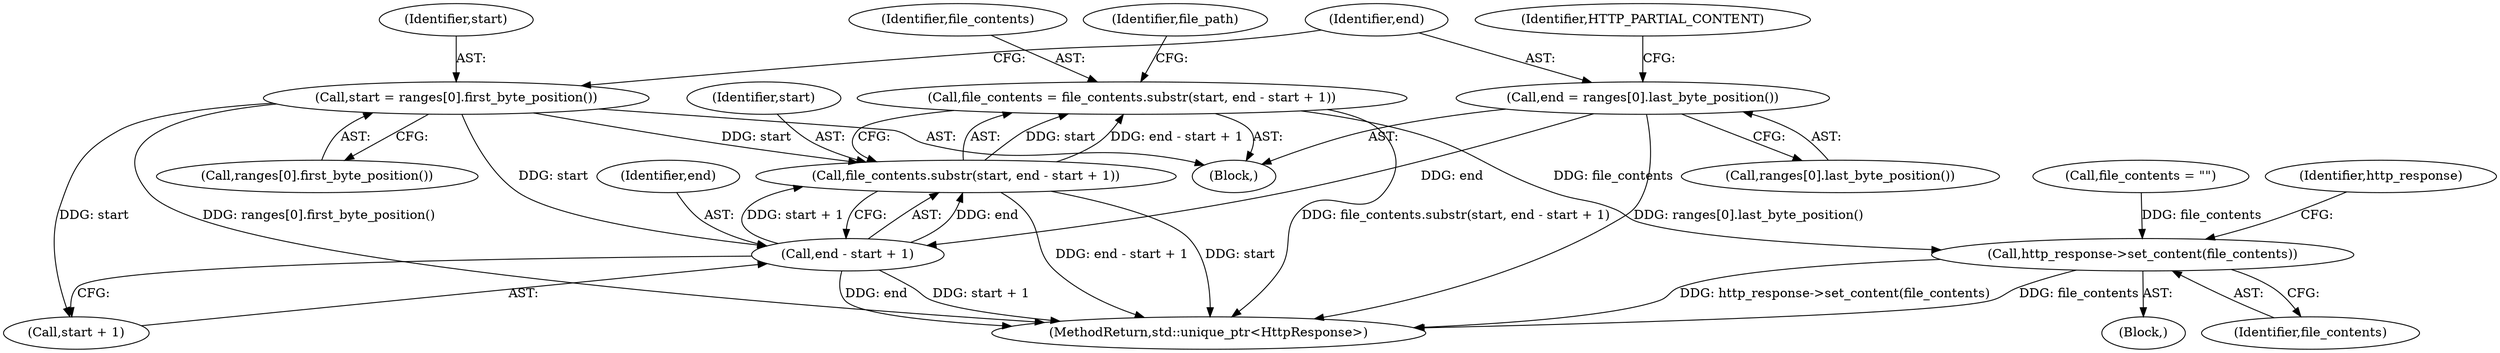 digraph "0_Chrome_8b10115b2410b4bde18e094ad9fb8c5056134c87_8@integer" {
"1000340" [label="(Call,file_contents = file_contents.substr(start, end - start + 1))"];
"1000342" [label="(Call,file_contents.substr(start, end - start + 1))"];
"1000331" [label="(Call,start = ranges[0].first_byte_position())"];
"1000344" [label="(Call,end - start + 1)"];
"1000335" [label="(Call,end = ranges[0].last_byte_position())"];
"1000362" [label="(Call,http_response->set_content(file_contents))"];
"1000331" [label="(Call,start = ranges[0].first_byte_position())"];
"1000363" [label="(Identifier,file_contents)"];
"1000343" [label="(Identifier,start)"];
"1000335" [label="(Call,end = ranges[0].last_byte_position())"];
"1000345" [label="(Identifier,end)"];
"1000342" [label="(Call,file_contents.substr(start, end - start + 1))"];
"1000337" [label="(Call,ranges[0].last_byte_position())"];
"1000351" [label="(Identifier,file_path)"];
"1000344" [label="(Call,end - start + 1)"];
"1000336" [label="(Identifier,end)"];
"1000346" [label="(Call,start + 1)"];
"1000340" [label="(Call,file_contents = file_contents.substr(start, end - start + 1))"];
"1000235" [label="(Call,file_contents = \"\")"];
"1000327" [label="(Block,)"];
"1000366" [label="(Identifier,http_response)"];
"1000339" [label="(Identifier,HTTP_PARTIAL_CONTENT)"];
"1000367" [label="(MethodReturn,std::unique_ptr<HttpResponse>)"];
"1000341" [label="(Identifier,file_contents)"];
"1000103" [label="(Block,)"];
"1000332" [label="(Identifier,start)"];
"1000362" [label="(Call,http_response->set_content(file_contents))"];
"1000333" [label="(Call,ranges[0].first_byte_position())"];
"1000340" -> "1000327"  [label="AST: "];
"1000340" -> "1000342"  [label="CFG: "];
"1000341" -> "1000340"  [label="AST: "];
"1000342" -> "1000340"  [label="AST: "];
"1000351" -> "1000340"  [label="CFG: "];
"1000340" -> "1000367"  [label="DDG: file_contents.substr(start, end - start + 1)"];
"1000342" -> "1000340"  [label="DDG: start"];
"1000342" -> "1000340"  [label="DDG: end - start + 1"];
"1000340" -> "1000362"  [label="DDG: file_contents"];
"1000342" -> "1000344"  [label="CFG: "];
"1000343" -> "1000342"  [label="AST: "];
"1000344" -> "1000342"  [label="AST: "];
"1000342" -> "1000367"  [label="DDG: end - start + 1"];
"1000342" -> "1000367"  [label="DDG: start"];
"1000331" -> "1000342"  [label="DDG: start"];
"1000344" -> "1000342"  [label="DDG: end"];
"1000344" -> "1000342"  [label="DDG: start + 1"];
"1000331" -> "1000327"  [label="AST: "];
"1000331" -> "1000333"  [label="CFG: "];
"1000332" -> "1000331"  [label="AST: "];
"1000333" -> "1000331"  [label="AST: "];
"1000336" -> "1000331"  [label="CFG: "];
"1000331" -> "1000367"  [label="DDG: ranges[0].first_byte_position()"];
"1000331" -> "1000344"  [label="DDG: start"];
"1000331" -> "1000346"  [label="DDG: start"];
"1000344" -> "1000346"  [label="CFG: "];
"1000345" -> "1000344"  [label="AST: "];
"1000346" -> "1000344"  [label="AST: "];
"1000344" -> "1000367"  [label="DDG: start + 1"];
"1000344" -> "1000367"  [label="DDG: end"];
"1000335" -> "1000344"  [label="DDG: end"];
"1000335" -> "1000327"  [label="AST: "];
"1000335" -> "1000337"  [label="CFG: "];
"1000336" -> "1000335"  [label="AST: "];
"1000337" -> "1000335"  [label="AST: "];
"1000339" -> "1000335"  [label="CFG: "];
"1000335" -> "1000367"  [label="DDG: ranges[0].last_byte_position()"];
"1000362" -> "1000103"  [label="AST: "];
"1000362" -> "1000363"  [label="CFG: "];
"1000363" -> "1000362"  [label="AST: "];
"1000366" -> "1000362"  [label="CFG: "];
"1000362" -> "1000367"  [label="DDG: http_response->set_content(file_contents)"];
"1000362" -> "1000367"  [label="DDG: file_contents"];
"1000235" -> "1000362"  [label="DDG: file_contents"];
}
